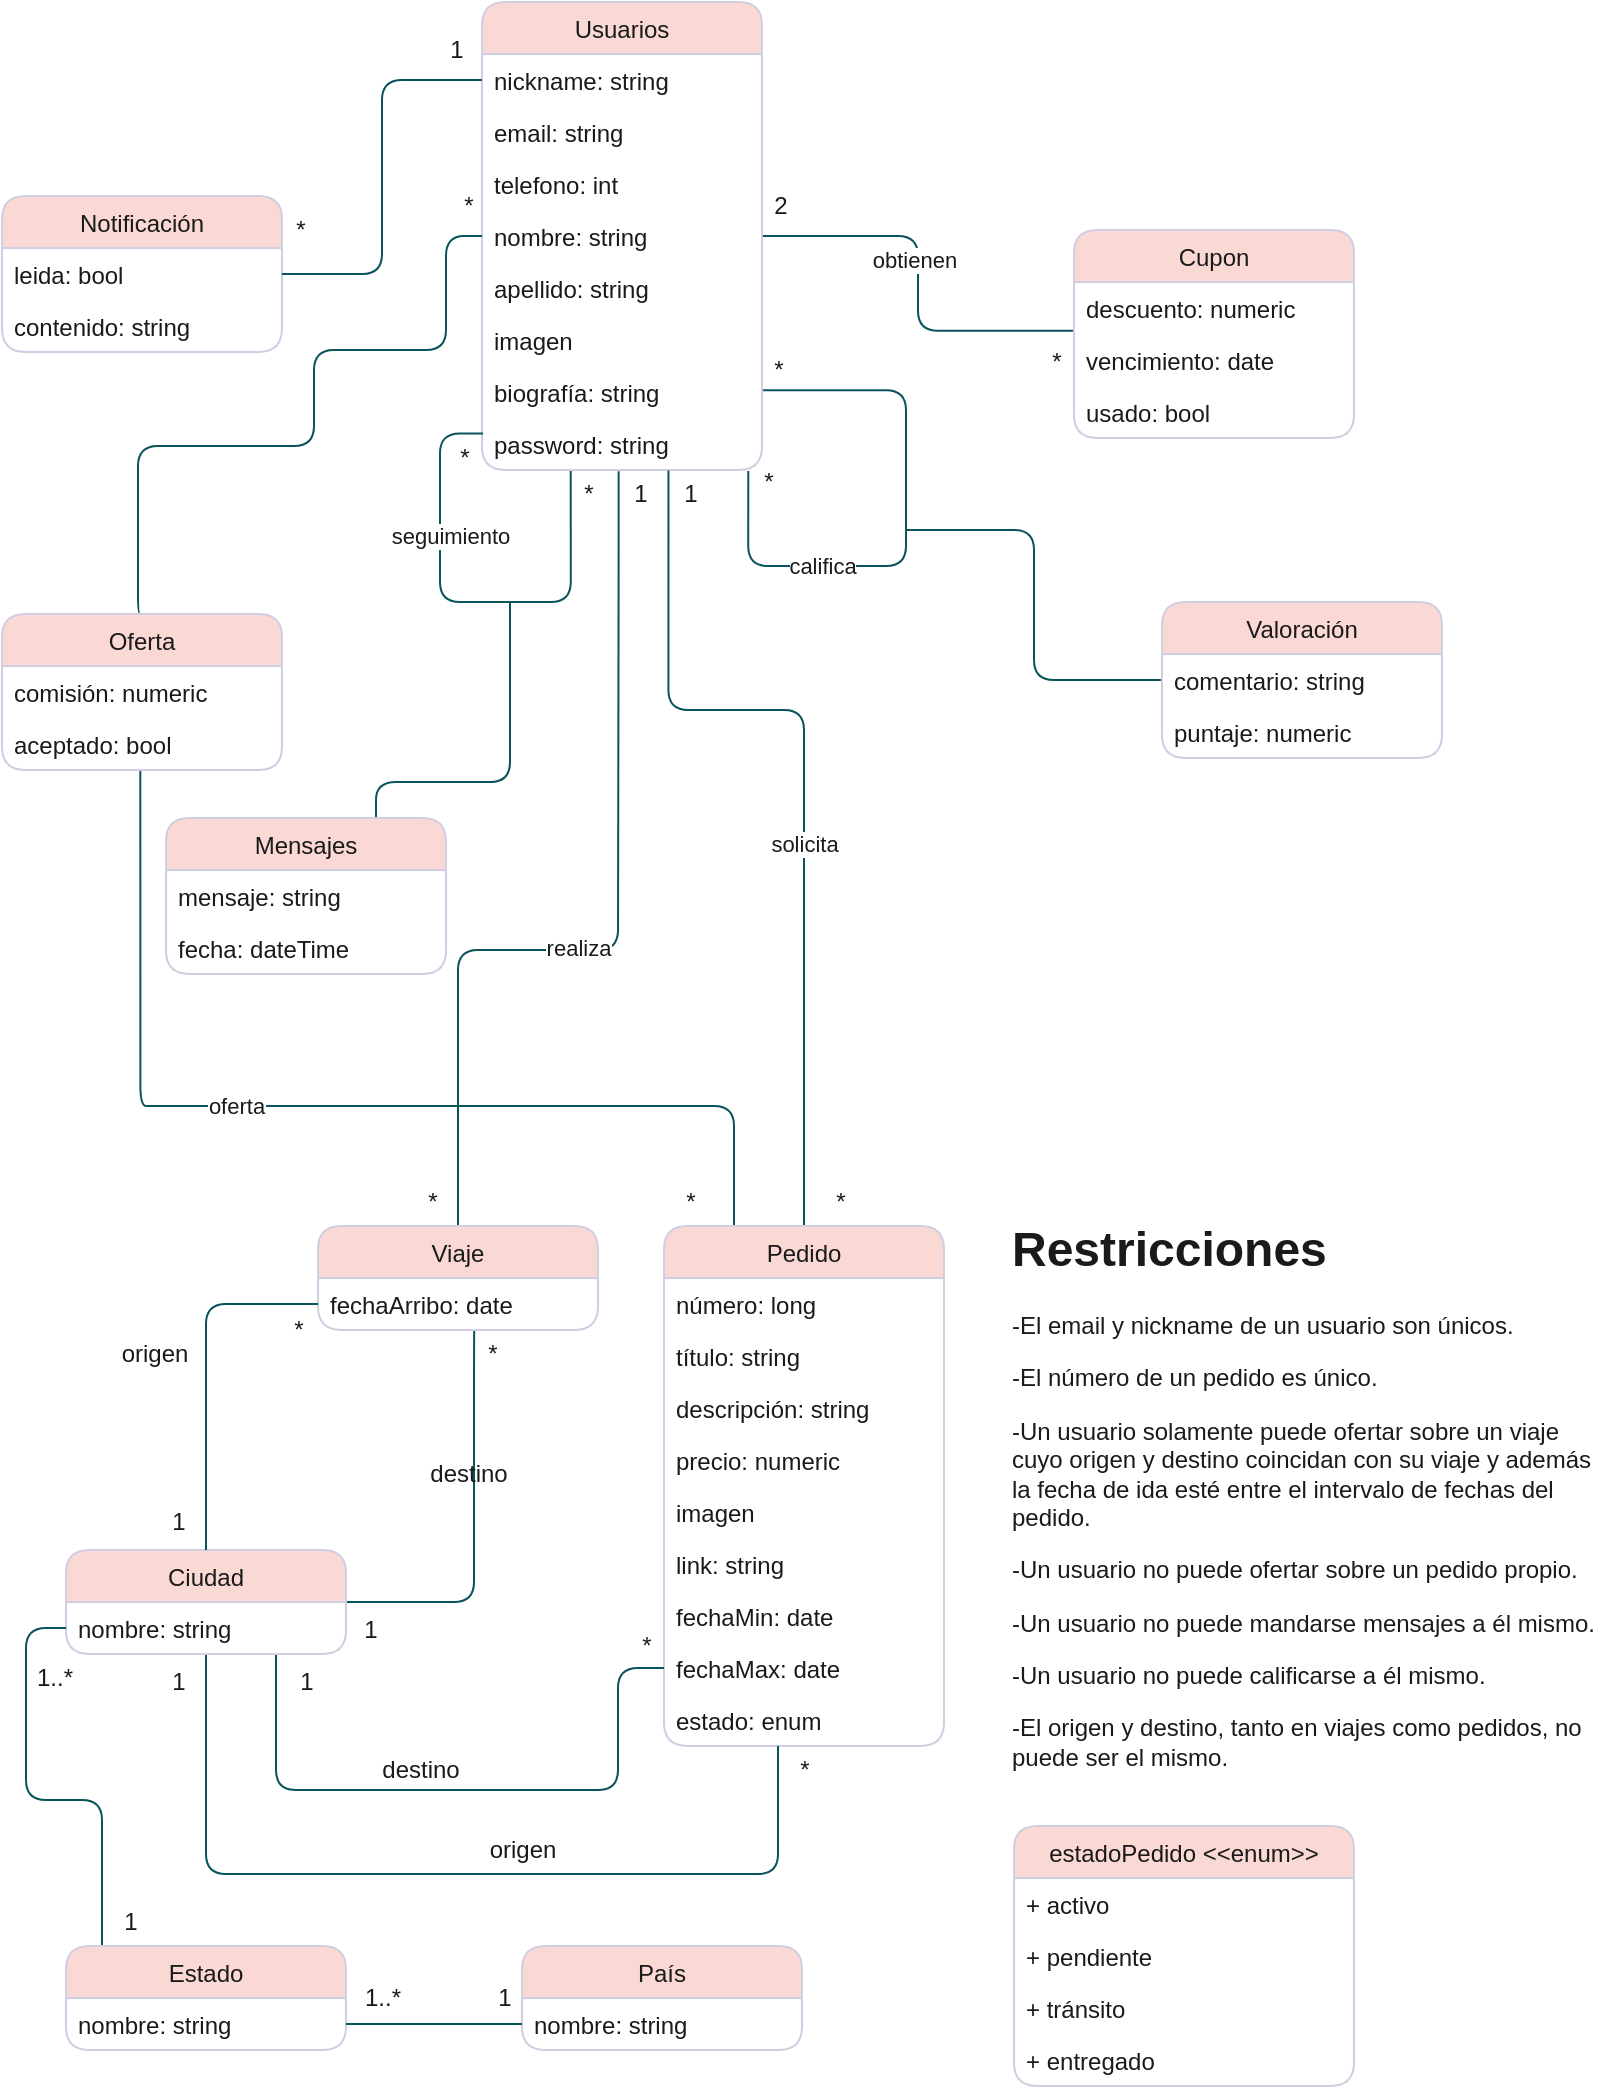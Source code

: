 <mxfile version="14.6.13" type="device"><diagram id="40CJmUTlfIHBzZYYU6fs" name="Página-1"><mxGraphModel dx="1205" dy="687" grid="1" gridSize="6" guides="1" tooltips="1" connect="1" arrows="1" fold="1" page="1" pageScale="1" pageWidth="827" pageHeight="1169" math="0" shadow="0"><root><mxCell id="0"/><mxCell id="1" parent="0"/><mxCell id="2UCOh7d8OM3ZatTD-2Bz-52" style="edgeStyle=orthogonalEdgeStyle;sketch=0;orthogonalLoop=1;jettySize=auto;html=1;exitX=1;exitY=0.5;exitDx=0;exitDy=0;entryX=0;entryY=0.938;entryDx=0;entryDy=0;fontColor=#1A1A1A;strokeColor=#09555B;entryPerimeter=0;endArrow=none;endFill=0;" parent="1" source="2UCOh7d8OM3ZatTD-2Bz-18" target="2UCOh7d8OM3ZatTD-2Bz-57" edge="1"><mxGeometry relative="1" as="geometry"><mxPoint x="491" y="385" as="targetPoint"/></mxGeometry></mxCell><mxCell id="2UCOh7d8OM3ZatTD-2Bz-53" value="obtienen" style="edgeLabel;html=1;align=center;verticalAlign=middle;resizable=0;points=[];fontColor=#1A1A1A;rounded=1;" parent="2UCOh7d8OM3ZatTD-2Bz-52" vertex="1" connectable="0"><mxGeometry x="-0.232" relative="1" as="geometry"><mxPoint x="-2" y="12" as="offset"/></mxGeometry></mxCell><mxCell id="AmXSHyZXed4aSuYm27kE-11" style="edgeStyle=orthogonalEdgeStyle;curved=0;sketch=0;orthogonalLoop=1;jettySize=auto;html=1;exitX=0.75;exitY=0;exitDx=0;exitDy=0;fontColor=#1A1A1A;strokeColor=#09555B;endArrow=none;endFill=0;" parent="1" source="AmXSHyZXed4aSuYm27kE-7" edge="1"><mxGeometry relative="1" as="geometry"><mxPoint x="266" y="390" as="targetPoint"/><Array as="points"><mxPoint x="199" y="480"/><mxPoint x="266" y="480"/></Array></mxGeometry></mxCell><mxCell id="2UCOh7d8OM3ZatTD-2Bz-2" value="Usuarios" style="swimlane;fontStyle=0;childLayout=stackLayout;horizontal=1;startSize=26;horizontalStack=0;resizeParent=1;resizeParentMax=0;resizeLast=0;collapsible=1;marginBottom=0;fillColor=#FAD9D5;fontColor=#1A1A1A;strokeColor=#D0CEE2;rounded=1;" parent="1" vertex="1"><mxGeometry x="252" y="90" width="140" height="234" as="geometry"/></mxCell><mxCell id="2UCOh7d8OM3ZatTD-2Bz-3" value="nickname: string" style="text;strokeColor=none;fillColor=none;align=left;verticalAlign=top;spacingLeft=4;spacingRight=4;overflow=hidden;rotatable=0;points=[[0,0.5],[1,0.5]];portConstraint=eastwest;fontColor=#1A1A1A;rounded=1;" parent="2UCOh7d8OM3ZatTD-2Bz-2" vertex="1"><mxGeometry y="26" width="140" height="26" as="geometry"/></mxCell><mxCell id="2UCOh7d8OM3ZatTD-2Bz-4" value="email: string" style="text;strokeColor=none;fillColor=none;align=left;verticalAlign=top;spacingLeft=4;spacingRight=4;overflow=hidden;rotatable=0;points=[[0,0.5],[1,0.5]];portConstraint=eastwest;fontColor=#1A1A1A;rounded=1;" parent="2UCOh7d8OM3ZatTD-2Bz-2" vertex="1"><mxGeometry y="52" width="140" height="26" as="geometry"/></mxCell><mxCell id="2UCOh7d8OM3ZatTD-2Bz-5" value="telefono: int" style="text;strokeColor=none;fillColor=none;align=left;verticalAlign=top;spacingLeft=4;spacingRight=4;overflow=hidden;rotatable=0;points=[[0,0.5],[1,0.5]];portConstraint=eastwest;fontColor=#1A1A1A;rounded=1;" parent="2UCOh7d8OM3ZatTD-2Bz-2" vertex="1"><mxGeometry y="78" width="140" height="26" as="geometry"/></mxCell><mxCell id="2UCOh7d8OM3ZatTD-2Bz-18" value="nombre: string" style="text;strokeColor=none;fillColor=none;align=left;verticalAlign=top;spacingLeft=4;spacingRight=4;overflow=hidden;rotatable=0;points=[[0,0.5],[1,0.5]];portConstraint=eastwest;fontColor=#1A1A1A;rounded=1;" parent="2UCOh7d8OM3ZatTD-2Bz-2" vertex="1"><mxGeometry y="104" width="140" height="26" as="geometry"/></mxCell><mxCell id="3aYYdjs21xKLbun7rw2k-13" value="apellido: string" style="text;strokeColor=none;fillColor=none;align=left;verticalAlign=top;spacingLeft=4;spacingRight=4;overflow=hidden;rotatable=0;points=[[0,0.5],[1,0.5]];portConstraint=eastwest;fontColor=#1A1A1A;rounded=1;" vertex="1" parent="2UCOh7d8OM3ZatTD-2Bz-2"><mxGeometry y="130" width="140" height="26" as="geometry"/></mxCell><mxCell id="2UCOh7d8OM3ZatTD-2Bz-19" value="imagen" style="text;strokeColor=none;fillColor=none;align=left;verticalAlign=top;spacingLeft=4;spacingRight=4;overflow=hidden;rotatable=0;points=[[0,0.5],[1,0.5]];portConstraint=eastwest;fontColor=#1A1A1A;rounded=1;" parent="2UCOh7d8OM3ZatTD-2Bz-2" vertex="1"><mxGeometry y="156" width="140" height="26" as="geometry"/></mxCell><mxCell id="AmXSHyZXed4aSuYm27kE-13" value="biografía: string" style="text;strokeColor=none;fillColor=none;align=left;verticalAlign=top;spacingLeft=4;spacingRight=4;overflow=hidden;rotatable=0;points=[[0,0.5],[1,0.5]];portConstraint=eastwest;fontColor=#1A1A1A;rounded=1;" parent="2UCOh7d8OM3ZatTD-2Bz-2" vertex="1"><mxGeometry y="182" width="140" height="26" as="geometry"/></mxCell><mxCell id="2UCOh7d8OM3ZatTD-2Bz-20" value="password: string" style="text;strokeColor=none;fillColor=none;align=left;verticalAlign=top;spacingLeft=4;spacingRight=4;overflow=hidden;rotatable=0;points=[[0,0.5],[1,0.5]];portConstraint=eastwest;fontColor=#1A1A1A;rounded=1;" parent="2UCOh7d8OM3ZatTD-2Bz-2" vertex="1"><mxGeometry y="208" width="140" height="26" as="geometry"/></mxCell><mxCell id="2UCOh7d8OM3ZatTD-2Bz-38" style="edgeStyle=orthogonalEdgeStyle;sketch=0;orthogonalLoop=1;jettySize=auto;html=1;exitX=1.004;exitY=0.465;exitDx=0;exitDy=0;fontColor=#1A1A1A;startArrow=none;startFill=0;strokeColor=#09555B;endArrow=none;endFill=0;entryX=0.951;entryY=1.021;entryDx=0;entryDy=0;exitPerimeter=0;entryPerimeter=0;" parent="2UCOh7d8OM3ZatTD-2Bz-2" source="AmXSHyZXed4aSuYm27kE-13" target="2UCOh7d8OM3ZatTD-2Bz-20" edge="1"><mxGeometry relative="1" as="geometry"><mxPoint x="38" y="306" as="targetPoint"/><Array as="points"><mxPoint x="212" y="194"/><mxPoint x="212" y="282"/><mxPoint x="133" y="282"/></Array><mxPoint x="220" y="422" as="sourcePoint"/></mxGeometry></mxCell><mxCell id="2UCOh7d8OM3ZatTD-2Bz-39" value="califica" style="edgeLabel;html=1;align=center;verticalAlign=middle;resizable=0;points=[];fontColor=#1A1A1A;rounded=1;" parent="2UCOh7d8OM3ZatTD-2Bz-38" vertex="1" connectable="0"><mxGeometry x="0.389" y="1" relative="1" as="geometry"><mxPoint x="-3" y="-1" as="offset"/></mxGeometry></mxCell><mxCell id="2UCOh7d8OM3ZatTD-2Bz-43" style="edgeStyle=orthogonalEdgeStyle;sketch=0;orthogonalLoop=1;jettySize=auto;html=1;entryX=0.25;entryY=0;entryDx=0;entryDy=0;fontColor=#1A1A1A;exitX=0.494;exitY=0.992;exitDx=0;exitDy=0;strokeColor=#09555B;endArrow=none;endFill=0;exitPerimeter=0;" parent="1" source="7H1uGbQ4bMpSaB6HXYsE-12" target="2UCOh7d8OM3ZatTD-2Bz-21" edge="1"><mxGeometry relative="1" as="geometry"><Array as="points"><mxPoint x="87" y="642"/><mxPoint x="367" y="642"/></Array></mxGeometry></mxCell><mxCell id="2UCOh7d8OM3ZatTD-2Bz-44" value="oferta" style="edgeLabel;html=1;align=center;verticalAlign=middle;resizable=0;points=[];fontColor=#1A1A1A;rounded=1;" parent="2UCOh7d8OM3ZatTD-2Bz-43" vertex="1" connectable="0"><mxGeometry x="0.029" y="1" relative="1" as="geometry"><mxPoint x="-54" y="1" as="offset"/></mxGeometry></mxCell><mxCell id="2UCOh7d8OM3ZatTD-2Bz-45" style="edgeStyle=orthogonalEdgeStyle;sketch=0;orthogonalLoop=1;jettySize=auto;html=1;entryX=0.5;entryY=0;entryDx=0;entryDy=0;fontColor=#1A1A1A;strokeColor=#09555B;endArrow=none;endFill=0;exitX=0.488;exitY=1.022;exitDx=0;exitDy=0;exitPerimeter=0;" parent="1" target="2UCOh7d8OM3ZatTD-2Bz-33" edge="1" source="2UCOh7d8OM3ZatTD-2Bz-20"><mxGeometry relative="1" as="geometry"><mxPoint x="320" y="382" as="sourcePoint"/><Array as="points"><mxPoint x="320" y="382"/><mxPoint x="320" y="382"/><mxPoint x="320" y="564"/><mxPoint x="240" y="564"/></Array></mxGeometry></mxCell><mxCell id="2UCOh7d8OM3ZatTD-2Bz-46" value="realiza" style="edgeLabel;html=1;align=center;verticalAlign=middle;resizable=0;points=[];fontColor=#1A1A1A;rounded=1;" parent="2UCOh7d8OM3ZatTD-2Bz-45" vertex="1" connectable="0"><mxGeometry x="0.211" relative="1" as="geometry"><mxPoint x="17" y="-1" as="offset"/></mxGeometry></mxCell><mxCell id="2UCOh7d8OM3ZatTD-2Bz-40" style="edgeStyle=orthogonalEdgeStyle;sketch=0;orthogonalLoop=1;jettySize=auto;html=1;entryX=0.5;entryY=0;entryDx=0;entryDy=0;fontColor=#1A1A1A;strokeColor=#09555B;endArrow=none;endFill=0;exitX=0.666;exitY=1.011;exitDx=0;exitDy=0;exitPerimeter=0;" parent="1" source="2UCOh7d8OM3ZatTD-2Bz-20" target="2UCOh7d8OM3ZatTD-2Bz-21" edge="1"><mxGeometry relative="1" as="geometry"><mxPoint x="345" y="330" as="sourcePoint"/><Array as="points"><mxPoint x="345" y="444"/><mxPoint x="413" y="444"/></Array></mxGeometry></mxCell><mxCell id="2UCOh7d8OM3ZatTD-2Bz-42" value="solicita" style="edgeLabel;html=1;align=center;verticalAlign=middle;resizable=0;points=[];fontColor=#1A1A1A;rounded=1;" parent="2UCOh7d8OM3ZatTD-2Bz-40" vertex="1" connectable="0"><mxGeometry x="0.211" relative="1" as="geometry"><mxPoint y="-16" as="offset"/></mxGeometry></mxCell><mxCell id="2UCOh7d8OM3ZatTD-2Bz-21" value="Pedido" style="swimlane;fontStyle=0;childLayout=stackLayout;horizontal=1;startSize=26;horizontalStack=0;resizeParent=1;resizeParentMax=0;resizeLast=0;collapsible=1;marginBottom=0;fillColor=#FAD9D5;fontColor=#1A1A1A;strokeColor=#D0CEE2;rounded=1;" parent="1" vertex="1"><mxGeometry x="343" y="702" width="140" height="260" as="geometry"/></mxCell><mxCell id="2UCOh7d8OM3ZatTD-2Bz-22" value="número: long" style="text;strokeColor=none;fillColor=none;align=left;verticalAlign=top;spacingLeft=4;spacingRight=4;overflow=hidden;rotatable=0;points=[[0,0.5],[1,0.5]];portConstraint=eastwest;fontColor=#1A1A1A;rounded=1;" parent="2UCOh7d8OM3ZatTD-2Bz-21" vertex="1"><mxGeometry y="26" width="140" height="26" as="geometry"/></mxCell><mxCell id="2UCOh7d8OM3ZatTD-2Bz-23" value="título: string" style="text;strokeColor=none;fillColor=none;align=left;verticalAlign=top;spacingLeft=4;spacingRight=4;overflow=hidden;rotatable=0;points=[[0,0.5],[1,0.5]];portConstraint=eastwest;fontColor=#1A1A1A;rounded=1;" parent="2UCOh7d8OM3ZatTD-2Bz-21" vertex="1"><mxGeometry y="52" width="140" height="26" as="geometry"/></mxCell><mxCell id="2UCOh7d8OM3ZatTD-2Bz-24" value="descripción: string" style="text;strokeColor=none;fillColor=none;align=left;verticalAlign=top;spacingLeft=4;spacingRight=4;overflow=hidden;rotatable=0;points=[[0,0.5],[1,0.5]];portConstraint=eastwest;fontColor=#1A1A1A;rounded=1;" parent="2UCOh7d8OM3ZatTD-2Bz-21" vertex="1"><mxGeometry y="78" width="140" height="26" as="geometry"/></mxCell><mxCell id="2UCOh7d8OM3ZatTD-2Bz-25" value="precio: numeric" style="text;strokeColor=none;fillColor=none;align=left;verticalAlign=top;spacingLeft=4;spacingRight=4;overflow=hidden;rotatable=0;points=[[0,0.5],[1,0.5]];portConstraint=eastwest;fontColor=#1A1A1A;rounded=1;" parent="2UCOh7d8OM3ZatTD-2Bz-21" vertex="1"><mxGeometry y="104" width="140" height="26" as="geometry"/></mxCell><mxCell id="2UCOh7d8OM3ZatTD-2Bz-26" value="imagen" style="text;strokeColor=none;fillColor=none;align=left;verticalAlign=top;spacingLeft=4;spacingRight=4;overflow=hidden;rotatable=0;points=[[0,0.5],[1,0.5]];portConstraint=eastwest;fontColor=#1A1A1A;rounded=1;" parent="2UCOh7d8OM3ZatTD-2Bz-21" vertex="1"><mxGeometry y="130" width="140" height="26" as="geometry"/></mxCell><mxCell id="2UCOh7d8OM3ZatTD-2Bz-27" value="link: string" style="text;strokeColor=none;fillColor=none;align=left;verticalAlign=top;spacingLeft=4;spacingRight=4;overflow=hidden;rotatable=0;points=[[0,0.5],[1,0.5]];portConstraint=eastwest;fontColor=#1A1A1A;rounded=1;" parent="2UCOh7d8OM3ZatTD-2Bz-21" vertex="1"><mxGeometry y="156" width="140" height="26" as="geometry"/></mxCell><mxCell id="2UCOh7d8OM3ZatTD-2Bz-28" value="fechaMin: date" style="text;strokeColor=none;fillColor=none;align=left;verticalAlign=top;spacingLeft=4;spacingRight=4;overflow=hidden;rotatable=0;points=[[0,0.5],[1,0.5]];portConstraint=eastwest;fontColor=#1A1A1A;rounded=1;" parent="2UCOh7d8OM3ZatTD-2Bz-21" vertex="1"><mxGeometry y="182" width="140" height="26" as="geometry"/></mxCell><mxCell id="AmXSHyZXed4aSuYm27kE-4" value="fechaMax: date" style="text;strokeColor=none;fillColor=none;align=left;verticalAlign=top;spacingLeft=4;spacingRight=4;overflow=hidden;rotatable=0;points=[[0,0.5],[1,0.5]];portConstraint=eastwest;fontColor=#1A1A1A;rounded=1;" parent="2UCOh7d8OM3ZatTD-2Bz-21" vertex="1"><mxGeometry y="208" width="140" height="26" as="geometry"/></mxCell><mxCell id="2UCOh7d8OM3ZatTD-2Bz-37" value="estado: enum" style="text;strokeColor=none;fillColor=none;align=left;verticalAlign=top;spacingLeft=4;spacingRight=4;overflow=hidden;rotatable=0;points=[[0,0.5],[1,0.5]];portConstraint=eastwest;fontColor=#1A1A1A;rounded=1;" parent="2UCOh7d8OM3ZatTD-2Bz-21" vertex="1"><mxGeometry y="234" width="140" height="26" as="geometry"/></mxCell><mxCell id="2UCOh7d8OM3ZatTD-2Bz-33" value="Viaje" style="swimlane;fontStyle=0;childLayout=stackLayout;horizontal=1;startSize=26;horizontalStack=0;resizeParent=1;resizeParentMax=0;resizeLast=0;collapsible=1;marginBottom=0;fillColor=#FAD9D5;fontColor=#1A1A1A;strokeColor=#D0CEE2;rounded=1;" parent="1" vertex="1"><mxGeometry x="170" y="702" width="140" height="52" as="geometry"/></mxCell><mxCell id="AmXSHyZXed4aSuYm27kE-2" value="fechaArribo: date" style="text;strokeColor=none;fillColor=none;align=left;verticalAlign=top;spacingLeft=4;spacingRight=4;overflow=hidden;rotatable=0;points=[[0,0.5],[1,0.5]];portConstraint=eastwest;fontColor=#1A1A1A;rounded=1;" parent="2UCOh7d8OM3ZatTD-2Bz-33" vertex="1"><mxGeometry y="26" width="140" height="26" as="geometry"/></mxCell><mxCell id="2UCOh7d8OM3ZatTD-2Bz-56" value="Cupon" style="swimlane;fontStyle=0;childLayout=stackLayout;horizontal=1;startSize=26;horizontalStack=0;resizeParent=1;resizeParentMax=0;resizeLast=0;collapsible=1;marginBottom=0;fillColor=#FAD9D5;fontColor=#1A1A1A;strokeColor=#D0CEE2;rounded=1;" parent="1" vertex="1"><mxGeometry x="548" y="204" width="140" height="104" as="geometry"/></mxCell><mxCell id="2UCOh7d8OM3ZatTD-2Bz-57" value="descuento: numeric" style="text;strokeColor=none;fillColor=none;align=left;verticalAlign=top;spacingLeft=4;spacingRight=4;overflow=hidden;rotatable=0;points=[[0,0.5],[1,0.5]];portConstraint=eastwest;fontColor=#1A1A1A;rounded=1;" parent="2UCOh7d8OM3ZatTD-2Bz-56" vertex="1"><mxGeometry y="26" width="140" height="26" as="geometry"/></mxCell><mxCell id="2UCOh7d8OM3ZatTD-2Bz-58" value="vencimiento: date" style="text;strokeColor=none;fillColor=none;align=left;verticalAlign=top;spacingLeft=4;spacingRight=4;overflow=hidden;rotatable=0;points=[[0,0.5],[1,0.5]];portConstraint=eastwest;fontColor=#1A1A1A;rounded=1;" parent="2UCOh7d8OM3ZatTD-2Bz-56" vertex="1"><mxGeometry y="52" width="140" height="26" as="geometry"/></mxCell><mxCell id="AmXSHyZXed4aSuYm27kE-1" value="usado: bool" style="text;strokeColor=none;fillColor=none;align=left;verticalAlign=top;spacingLeft=4;spacingRight=4;overflow=hidden;rotatable=0;points=[[0,0.5],[1,0.5]];portConstraint=eastwest;fontColor=#1A1A1A;rounded=1;" parent="2UCOh7d8OM3ZatTD-2Bz-56" vertex="1"><mxGeometry y="78" width="140" height="26" as="geometry"/></mxCell><mxCell id="2UCOh7d8OM3ZatTD-2Bz-68" style="edgeStyle=orthogonalEdgeStyle;sketch=0;orthogonalLoop=1;jettySize=auto;html=1;fontColor=#1A1A1A;endArrow=none;endFill=0;exitX=0;exitY=0.5;exitDx=0;exitDy=0;strokeColor=#09555B;" parent="1" source="2UCOh7d8OM3ZatTD-2Bz-66" edge="1"><mxGeometry relative="1" as="geometry"><mxPoint x="464" y="354" as="targetPoint"/><Array as="points"><mxPoint x="528" y="429"/><mxPoint x="528" y="354"/></Array></mxGeometry></mxCell><mxCell id="2UCOh7d8OM3ZatTD-2Bz-65" value="Valoración" style="swimlane;fontStyle=0;childLayout=stackLayout;horizontal=1;startSize=26;horizontalStack=0;resizeParent=1;resizeParentMax=0;resizeLast=0;collapsible=1;marginBottom=0;fillColor=#FAD9D5;fontColor=#1A1A1A;strokeColor=#D0CEE2;rounded=1;" parent="1" vertex="1"><mxGeometry x="592" y="390" width="140" height="78" as="geometry"/></mxCell><mxCell id="2UCOh7d8OM3ZatTD-2Bz-66" value="comentario: string" style="text;strokeColor=none;fillColor=none;align=left;verticalAlign=top;spacingLeft=4;spacingRight=4;overflow=hidden;rotatable=0;points=[[0,0.5],[1,0.5]];portConstraint=eastwest;fontColor=#1A1A1A;rounded=1;" parent="2UCOh7d8OM3ZatTD-2Bz-65" vertex="1"><mxGeometry y="26" width="140" height="26" as="geometry"/></mxCell><mxCell id="7H1uGbQ4bMpSaB6HXYsE-6" value="puntaje: numeric" style="text;strokeColor=none;fillColor=none;align=left;verticalAlign=top;spacingLeft=4;spacingRight=4;overflow=hidden;rotatable=0;points=[[0,0.5],[1,0.5]];portConstraint=eastwest;fontColor=#1A1A1A;rounded=1;" parent="2UCOh7d8OM3ZatTD-2Bz-65" vertex="1"><mxGeometry y="52" width="140" height="26" as="geometry"/></mxCell><mxCell id="7H1uGbQ4bMpSaB6HXYsE-14" style="edgeStyle=orthogonalEdgeStyle;curved=0;sketch=0;orthogonalLoop=1;jettySize=auto;html=1;exitX=0.5;exitY=0;exitDx=0;exitDy=0;fontColor=#1A1A1A;startArrow=none;startFill=0;endArrow=none;endFill=0;strokeColor=#09555B;entryX=0;entryY=0.5;entryDx=0;entryDy=0;" parent="1" source="7H1uGbQ4bMpSaB6HXYsE-11" target="2UCOh7d8OM3ZatTD-2Bz-18" edge="1"><mxGeometry relative="1" as="geometry"><mxPoint x="228" y="222" as="targetPoint"/><Array as="points"><mxPoint x="80" y="396"/><mxPoint x="80" y="312"/><mxPoint x="168" y="312"/><mxPoint x="168" y="264"/><mxPoint x="234" y="264"/><mxPoint x="234" y="207"/></Array></mxGeometry></mxCell><mxCell id="7H1uGbQ4bMpSaB6HXYsE-11" value="Oferta" style="swimlane;fontStyle=0;childLayout=stackLayout;horizontal=1;startSize=26;horizontalStack=0;resizeParent=1;resizeParentMax=0;resizeLast=0;collapsible=1;marginBottom=0;fillColor=#FAD9D5;fontColor=#1A1A1A;strokeColor=#D0CEE2;rounded=1;" parent="1" vertex="1"><mxGeometry x="12" y="396" width="140" height="78" as="geometry"/></mxCell><mxCell id="VWdbyIFsLZ7qLrex5cO_-1" value="comisión: numeric" style="text;strokeColor=none;fillColor=none;align=left;verticalAlign=top;spacingLeft=4;spacingRight=4;overflow=hidden;rotatable=0;points=[[0,0.5],[1,0.5]];portConstraint=eastwest;fontColor=#1A1A1A;rounded=1;" parent="7H1uGbQ4bMpSaB6HXYsE-11" vertex="1"><mxGeometry y="26" width="140" height="26" as="geometry"/></mxCell><mxCell id="7H1uGbQ4bMpSaB6HXYsE-12" value="aceptado: bool" style="text;strokeColor=none;fillColor=none;align=left;verticalAlign=top;spacingLeft=4;spacingRight=4;overflow=hidden;rotatable=0;points=[[0,0.5],[1,0.5]];portConstraint=eastwest;fontColor=#1A1A1A;rounded=1;" parent="7H1uGbQ4bMpSaB6HXYsE-11" vertex="1"><mxGeometry y="52" width="140" height="26" as="geometry"/></mxCell><mxCell id="AmXSHyZXed4aSuYm27kE-7" value="Mensajes" style="swimlane;fontStyle=0;childLayout=stackLayout;horizontal=1;startSize=26;horizontalStack=0;resizeParent=1;resizeParentMax=0;resizeLast=0;collapsible=1;marginBottom=0;fillColor=#FAD9D5;fontColor=#1A1A1A;strokeColor=#D0CEE2;rounded=1;" parent="1" vertex="1"><mxGeometry x="94" y="498" width="140" height="78" as="geometry"/></mxCell><mxCell id="AmXSHyZXed4aSuYm27kE-8" value="mensaje: string" style="text;strokeColor=none;fillColor=none;align=left;verticalAlign=top;spacingLeft=4;spacingRight=4;overflow=hidden;rotatable=0;points=[[0,0.5],[1,0.5]];portConstraint=eastwest;fontColor=#1A1A1A;rounded=1;" parent="AmXSHyZXed4aSuYm27kE-7" vertex="1"><mxGeometry y="26" width="140" height="26" as="geometry"/></mxCell><mxCell id="AmXSHyZXed4aSuYm27kE-14" value="fecha: dateTime" style="text;strokeColor=none;fillColor=none;align=left;verticalAlign=top;spacingLeft=4;spacingRight=4;overflow=hidden;rotatable=0;points=[[0,0.5],[1,0.5]];portConstraint=eastwest;fontColor=#1A1A1A;rounded=1;" parent="AmXSHyZXed4aSuYm27kE-7" vertex="1"><mxGeometry y="52" width="140" height="26" as="geometry"/></mxCell><mxCell id="VWdbyIFsLZ7qLrex5cO_-2" value="Notificación" style="swimlane;fontStyle=0;childLayout=stackLayout;horizontal=1;startSize=26;horizontalStack=0;resizeParent=1;resizeParentMax=0;resizeLast=0;collapsible=1;marginBottom=0;fillColor=#FAD9D5;fontColor=#1A1A1A;strokeColor=#D0CEE2;rounded=1;" parent="1" vertex="1"><mxGeometry x="12" y="187" width="140" height="78" as="geometry"/></mxCell><mxCell id="pShJqs1nBhW1gtVS9cll-4" value="leida: bool" style="text;strokeColor=none;fillColor=none;align=left;verticalAlign=top;spacingLeft=4;spacingRight=4;overflow=hidden;rotatable=0;points=[[0,0.5],[1,0.5]];portConstraint=eastwest;fontColor=#1A1A1A;rounded=1;" parent="VWdbyIFsLZ7qLrex5cO_-2" vertex="1"><mxGeometry y="26" width="140" height="26" as="geometry"/></mxCell><mxCell id="VWdbyIFsLZ7qLrex5cO_-4" value="contenido: string" style="text;strokeColor=none;fillColor=none;align=left;verticalAlign=top;spacingLeft=4;spacingRight=4;overflow=hidden;rotatable=0;points=[[0,0.5],[1,0.5]];portConstraint=eastwest;fontColor=#1A1A1A;rounded=1;" parent="VWdbyIFsLZ7qLrex5cO_-2" vertex="1"><mxGeometry y="52" width="140" height="26" as="geometry"/></mxCell><mxCell id="VWdbyIFsLZ7qLrex5cO_-6" value="2" style="text;html=1;align=center;verticalAlign=middle;resizable=0;points=[];autosize=1;strokeColor=none;fontColor=#1A1A1A;rounded=1;" parent="1" vertex="1"><mxGeometry x="389" y="180" width="24" height="24" as="geometry"/></mxCell><mxCell id="VWdbyIFsLZ7qLrex5cO_-7" value="*" style="text;html=1;align=center;verticalAlign=middle;resizable=0;points=[];autosize=1;strokeColor=none;fontColor=#1A1A1A;rounded=1;" parent="1" vertex="1"><mxGeometry x="530" y="258" width="18" height="24" as="geometry"/></mxCell><mxCell id="vIwjSdRiPAm2s8J6W3xn-2" style="edgeStyle=orthogonalEdgeStyle;sketch=0;orthogonalLoop=1;jettySize=auto;html=1;exitX=0.75;exitY=1;exitDx=0;exitDy=0;entryX=0;entryY=0.5;entryDx=0;entryDy=0;fontColor=#1A1A1A;startArrow=none;startFill=0;endArrow=none;endFill=0;strokeColor=#09555B;" parent="1" source="VWdbyIFsLZ7qLrex5cO_-8" target="AmXSHyZXed4aSuYm27kE-4" edge="1"><mxGeometry relative="1" as="geometry"><Array as="points"><mxPoint x="149" y="984"/><mxPoint x="320" y="984"/><mxPoint x="320" y="923"/></Array></mxGeometry></mxCell><mxCell id="vIwjSdRiPAm2s8J6W3xn-3" style="edgeStyle=orthogonalEdgeStyle;sketch=0;orthogonalLoop=1;jettySize=auto;html=1;exitX=0.5;exitY=1;exitDx=0;exitDy=0;fontColor=#1A1A1A;startArrow=none;startFill=0;endArrow=none;endFill=0;strokeColor=#09555B;" parent="1" source="VWdbyIFsLZ7qLrex5cO_-8" target="2UCOh7d8OM3ZatTD-2Bz-37" edge="1"><mxGeometry relative="1" as="geometry"><Array as="points"><mxPoint x="114" y="1026"/><mxPoint x="400" y="1026"/></Array></mxGeometry></mxCell><mxCell id="vIwjSdRiPAm2s8J6W3xn-4" style="edgeStyle=orthogonalEdgeStyle;sketch=0;orthogonalLoop=1;jettySize=auto;html=1;exitX=1;exitY=0.5;exitDx=0;exitDy=0;fontColor=#1A1A1A;startArrow=none;startFill=0;endArrow=none;endFill=0;strokeColor=#09555B;entryX=0.005;entryY=0.023;entryDx=0;entryDy=0;entryPerimeter=0;" parent="1" source="VWdbyIFsLZ7qLrex5cO_-8" target="VWdbyIFsLZ7qLrex5cO_-17" edge="1"><mxGeometry relative="1" as="geometry"><mxPoint x="242" y="768" as="targetPoint"/><Array as="points"><mxPoint x="248" y="890"/><mxPoint x="248" y="768"/></Array></mxGeometry></mxCell><mxCell id="VWdbyIFsLZ7qLrex5cO_-8" value="Ciudad" style="swimlane;fontStyle=0;childLayout=stackLayout;horizontal=1;startSize=26;horizontalStack=0;resizeParent=1;resizeParentMax=0;resizeLast=0;collapsible=1;marginBottom=0;fillColor=#FAD9D5;fontColor=#1A1A1A;strokeColor=#D0CEE2;rounded=1;" parent="1" vertex="1"><mxGeometry x="44" y="864" width="140" height="52" as="geometry"/></mxCell><mxCell id="vIwjSdRiPAm2s8J6W3xn-6" value="nombre: string" style="text;strokeColor=none;fillColor=none;align=left;verticalAlign=top;spacingLeft=4;spacingRight=4;overflow=hidden;rotatable=0;points=[[0,0.5],[1,0.5]];portConstraint=eastwest;fontColor=#1A1A1A;rounded=1;" parent="VWdbyIFsLZ7qLrex5cO_-8" vertex="1"><mxGeometry y="26" width="140" height="26" as="geometry"/></mxCell><mxCell id="VWdbyIFsLZ7qLrex5cO_-12" value="origen" style="text;html=1;align=center;verticalAlign=middle;resizable=0;points=[];autosize=1;strokeColor=none;fontColor=#1A1A1A;rounded=1;" parent="1" vertex="1"><mxGeometry x="64" y="754" width="48" height="24" as="geometry"/></mxCell><mxCell id="VWdbyIFsLZ7qLrex5cO_-13" value="destino" style="text;html=1;align=center;verticalAlign=middle;resizable=0;points=[];autosize=1;strokeColor=none;fontColor=#1A1A1A;rounded=1;" parent="1" vertex="1"><mxGeometry x="218" y="814" width="54" height="24" as="geometry"/></mxCell><mxCell id="VWdbyIFsLZ7qLrex5cO_-14" value="1" style="text;html=1;align=center;verticalAlign=middle;resizable=0;points=[];autosize=1;strokeColor=none;fontColor=#1A1A1A;rounded=1;" parent="1" vertex="1"><mxGeometry x="88" y="838" width="24" height="24" as="geometry"/></mxCell><mxCell id="VWdbyIFsLZ7qLrex5cO_-15" value="1" style="text;html=1;align=center;verticalAlign=middle;resizable=0;points=[];autosize=1;strokeColor=none;fontColor=#1A1A1A;rounded=1;" parent="1" vertex="1"><mxGeometry x="184" y="892" width="24" height="24" as="geometry"/></mxCell><mxCell id="VWdbyIFsLZ7qLrex5cO_-16" value="*" style="text;html=1;align=center;verticalAlign=middle;resizable=0;points=[];autosize=1;strokeColor=none;fontColor=#1A1A1A;rounded=1;" parent="1" vertex="1"><mxGeometry x="151" y="742" width="18" height="24" as="geometry"/></mxCell><mxCell id="VWdbyIFsLZ7qLrex5cO_-17" value="*" style="text;html=1;align=center;verticalAlign=middle;resizable=0;points=[];autosize=1;strokeColor=none;fontColor=#1A1A1A;rounded=1;" parent="1" vertex="1"><mxGeometry x="248" y="754" width="18" height="24" as="geometry"/></mxCell><mxCell id="vIwjSdRiPAm2s8J6W3xn-5" style="edgeStyle=orthogonalEdgeStyle;sketch=0;orthogonalLoop=1;jettySize=auto;html=1;exitX=0;exitY=0.5;exitDx=0;exitDy=0;entryX=0.5;entryY=0;entryDx=0;entryDy=0;fontColor=#1A1A1A;startArrow=none;startFill=0;endArrow=none;endFill=0;strokeColor=#09555B;" parent="1" source="AmXSHyZXed4aSuYm27kE-2" target="VWdbyIFsLZ7qLrex5cO_-8" edge="1"><mxGeometry relative="1" as="geometry"/></mxCell><mxCell id="vIwjSdRiPAm2s8J6W3xn-7" value="1" style="text;html=1;align=center;verticalAlign=middle;resizable=0;points=[];autosize=1;strokeColor=none;fontColor=#1A1A1A;rounded=1;" parent="1" vertex="1"><mxGeometry x="152" y="918" width="24" height="24" as="geometry"/></mxCell><mxCell id="vIwjSdRiPAm2s8J6W3xn-8" value="1" style="text;html=1;align=center;verticalAlign=middle;resizable=0;points=[];autosize=1;strokeColor=none;fontColor=#1A1A1A;rounded=1;" parent="1" vertex="1"><mxGeometry x="88" y="918" width="24" height="24" as="geometry"/></mxCell><mxCell id="vIwjSdRiPAm2s8J6W3xn-9" value="*" style="text;html=1;align=center;verticalAlign=middle;resizable=0;points=[];autosize=1;strokeColor=none;fontColor=#1A1A1A;rounded=1;" parent="1" vertex="1"><mxGeometry x="325" y="900" width="18" height="24" as="geometry"/></mxCell><mxCell id="vIwjSdRiPAm2s8J6W3xn-10" value="*" style="text;html=1;align=center;verticalAlign=middle;resizable=0;points=[];autosize=1;strokeColor=none;fontColor=#1A1A1A;rounded=1;" parent="1" vertex="1"><mxGeometry x="404" y="962" width="18" height="24" as="geometry"/></mxCell><mxCell id="vIwjSdRiPAm2s8J6W3xn-11" value="1" style="text;html=1;align=center;verticalAlign=middle;resizable=0;points=[];autosize=1;strokeColor=none;fontColor=#1A1A1A;rounded=1;" parent="1" vertex="1"><mxGeometry x="319" y="324" width="24" height="24" as="geometry"/></mxCell><mxCell id="vIwjSdRiPAm2s8J6W3xn-12" value="*" style="text;html=1;align=center;verticalAlign=middle;resizable=0;points=[];autosize=1;strokeColor=none;fontColor=#1A1A1A;rounded=1;" parent="1" vertex="1"><mxGeometry x="218" y="678" width="18" height="24" as="geometry"/></mxCell><mxCell id="vIwjSdRiPAm2s8J6W3xn-13" value="1" style="text;html=1;align=center;verticalAlign=middle;resizable=0;points=[];autosize=1;strokeColor=none;fontColor=#1A1A1A;rounded=1;" parent="1" vertex="1"><mxGeometry x="344" y="324" width="24" height="24" as="geometry"/></mxCell><mxCell id="vIwjSdRiPAm2s8J6W3xn-14" value="*" style="text;html=1;align=center;verticalAlign=middle;resizable=0;points=[];autosize=1;strokeColor=none;fontColor=#1A1A1A;rounded=1;" parent="1" vertex="1"><mxGeometry x="422" y="678" width="18" height="24" as="geometry"/></mxCell><mxCell id="vIwjSdRiPAm2s8J6W3xn-15" value="*" style="text;html=1;align=center;verticalAlign=middle;resizable=0;points=[];autosize=1;strokeColor=none;fontColor=#1A1A1A;rounded=1;" parent="1" vertex="1"><mxGeometry x="347" y="678" width="18" height="24" as="geometry"/></mxCell><mxCell id="vIwjSdRiPAm2s8J6W3xn-16" value="*" style="text;html=1;align=center;verticalAlign=middle;resizable=0;points=[];autosize=1;strokeColor=none;fontColor=#1A1A1A;rounded=1;" parent="1" vertex="1"><mxGeometry x="236" y="180" width="18" height="24" as="geometry"/></mxCell><mxCell id="vIwjSdRiPAm2s8J6W3xn-17" value="1" style="text;html=1;align=center;verticalAlign=middle;resizable=0;points=[];autosize=1;strokeColor=none;fontColor=#1A1A1A;rounded=1;" parent="1" vertex="1"><mxGeometry x="227" y="102" width="24" height="24" as="geometry"/></mxCell><mxCell id="vIwjSdRiPAm2s8J6W3xn-18" value="*" style="text;html=1;align=center;verticalAlign=middle;resizable=0;points=[];autosize=1;strokeColor=none;fontColor=#1A1A1A;rounded=1;" parent="1" vertex="1"><mxGeometry x="152" y="192" width="18" height="24" as="geometry"/></mxCell><mxCell id="vIwjSdRiPAm2s8J6W3xn-19" value="*" style="text;html=1;align=center;verticalAlign=middle;resizable=0;points=[];autosize=1;strokeColor=none;fontColor=#1A1A1A;rounded=1;" parent="1" vertex="1"><mxGeometry x="391" y="262" width="18" height="24" as="geometry"/></mxCell><mxCell id="vIwjSdRiPAm2s8J6W3xn-20" value="*" style="text;html=1;align=center;verticalAlign=middle;resizable=0;points=[];autosize=1;strokeColor=none;fontColor=#1A1A1A;rounded=1;" parent="1" vertex="1"><mxGeometry x="386" y="318" width="18" height="24" as="geometry"/></mxCell><mxCell id="vIwjSdRiPAm2s8J6W3xn-21" value="*" style="text;html=1;align=center;verticalAlign=middle;resizable=0;points=[];autosize=1;strokeColor=none;fontColor=#1A1A1A;rounded=1;" parent="1" vertex="1"><mxGeometry x="234" y="306" width="18" height="24" as="geometry"/></mxCell><mxCell id="vIwjSdRiPAm2s8J6W3xn-22" value="*" style="text;html=1;align=center;verticalAlign=middle;resizable=0;points=[];autosize=1;strokeColor=none;fontColor=#1A1A1A;rounded=1;" parent="1" vertex="1"><mxGeometry x="296" y="324" width="18" height="24" as="geometry"/></mxCell><mxCell id="vIwjSdRiPAm2s8J6W3xn-23" value="destino" style="text;html=1;align=center;verticalAlign=middle;resizable=0;points=[];autosize=1;strokeColor=none;fontColor=#1A1A1A;rounded=1;" parent="1" vertex="1"><mxGeometry x="194" y="962" width="54" height="24" as="geometry"/></mxCell><mxCell id="vIwjSdRiPAm2s8J6W3xn-24" value="origen" style="text;html=1;align=center;verticalAlign=middle;resizable=0;points=[];autosize=1;strokeColor=none;fontColor=#1A1A1A;rounded=1;" parent="1" vertex="1"><mxGeometry x="248" y="1002" width="48" height="24" as="geometry"/></mxCell><mxCell id="vIwjSdRiPAm2s8J6W3xn-35" value="estadoPedido &lt;&lt;enum&gt;&gt;" style="swimlane;fontStyle=0;childLayout=stackLayout;horizontal=1;startSize=26;horizontalStack=0;resizeParent=1;resizeParentMax=0;resizeLast=0;collapsible=1;marginBottom=0;fillColor=#FAD9D5;fontColor=#1A1A1A;strokeColor=#D0CEE2;rounded=1;" parent="1" vertex="1"><mxGeometry x="518" y="1002" width="170" height="130" as="geometry"/></mxCell><mxCell id="vIwjSdRiPAm2s8J6W3xn-36" value="+ activo" style="text;strokeColor=none;fillColor=none;align=left;verticalAlign=top;spacingLeft=4;spacingRight=4;overflow=hidden;rotatable=0;points=[[0,0.5],[1,0.5]];portConstraint=eastwest;fontColor=#1A1A1A;rounded=1;" parent="vIwjSdRiPAm2s8J6W3xn-35" vertex="1"><mxGeometry y="26" width="170" height="26" as="geometry"/></mxCell><mxCell id="vIwjSdRiPAm2s8J6W3xn-38" value="+ pendiente" style="text;strokeColor=none;fillColor=none;align=left;verticalAlign=top;spacingLeft=4;spacingRight=4;overflow=hidden;rotatable=0;points=[[0,0.5],[1,0.5]];portConstraint=eastwest;fontColor=#1A1A1A;rounded=1;" parent="vIwjSdRiPAm2s8J6W3xn-35" vertex="1"><mxGeometry y="52" width="170" height="26" as="geometry"/></mxCell><mxCell id="vIwjSdRiPAm2s8J6W3xn-39" value="+ tránsito" style="text;strokeColor=none;fillColor=none;align=left;verticalAlign=top;spacingLeft=4;spacingRight=4;overflow=hidden;rotatable=0;points=[[0,0.5],[1,0.5]];portConstraint=eastwest;fontColor=#1A1A1A;rounded=1;" parent="vIwjSdRiPAm2s8J6W3xn-35" vertex="1"><mxGeometry y="78" width="170" height="26" as="geometry"/></mxCell><mxCell id="vIwjSdRiPAm2s8J6W3xn-40" value="+ entregado" style="text;strokeColor=none;fillColor=none;align=left;verticalAlign=top;spacingLeft=4;spacingRight=4;overflow=hidden;rotatable=0;points=[[0,0.5],[1,0.5]];portConstraint=eastwest;fontColor=#1A1A1A;rounded=1;" parent="vIwjSdRiPAm2s8J6W3xn-35" vertex="1"><mxGeometry y="104" width="170" height="26" as="geometry"/></mxCell><mxCell id="vIwjSdRiPAm2s8J6W3xn-44" style="edgeStyle=orthogonalEdgeStyle;sketch=0;orthogonalLoop=1;jettySize=auto;html=1;exitX=0;exitY=0.5;exitDx=0;exitDy=0;entryX=1;entryY=0.5;entryDx=0;entryDy=0;fontColor=#1A1A1A;startArrow=none;startFill=0;endArrow=none;endFill=0;strokeColor=#09555B;" parent="1" source="2UCOh7d8OM3ZatTD-2Bz-3" target="VWdbyIFsLZ7qLrex5cO_-2" edge="1"><mxGeometry relative="1" as="geometry"/></mxCell><mxCell id="3aYYdjs21xKLbun7rw2k-6" style="edgeStyle=orthogonalEdgeStyle;orthogonalLoop=1;jettySize=auto;html=1;entryX=0;entryY=0.5;entryDx=0;entryDy=0;strokeColor=#09555B;fontColor=#1A1A1A;endArrow=none;endFill=0;" edge="1" parent="1" source="3aYYdjs21xKLbun7rw2k-1" target="vIwjSdRiPAm2s8J6W3xn-6"><mxGeometry relative="1" as="geometry"><Array as="points"><mxPoint x="62" y="989"/><mxPoint x="24" y="989"/><mxPoint x="24" y="903"/></Array></mxGeometry></mxCell><mxCell id="3aYYdjs21xKLbun7rw2k-1" value="Estado" style="swimlane;fontStyle=0;childLayout=stackLayout;horizontal=1;startSize=26;horizontalStack=0;resizeParent=1;resizeParentMax=0;resizeLast=0;collapsible=1;marginBottom=0;fillColor=#FAD9D5;fontColor=#1A1A1A;strokeColor=#D0CEE2;rounded=1;" vertex="1" parent="1"><mxGeometry x="44" y="1062" width="140" height="52" as="geometry"/></mxCell><mxCell id="3aYYdjs21xKLbun7rw2k-2" value="nombre: string" style="text;strokeColor=none;fillColor=none;align=left;verticalAlign=top;spacingLeft=4;spacingRight=4;overflow=hidden;rotatable=0;points=[[0,0.5],[1,0.5]];portConstraint=eastwest;fontColor=#1A1A1A;rounded=1;" vertex="1" parent="3aYYdjs21xKLbun7rw2k-1"><mxGeometry y="26" width="140" height="26" as="geometry"/></mxCell><mxCell id="3aYYdjs21xKLbun7rw2k-3" value="País" style="swimlane;fontStyle=0;childLayout=stackLayout;horizontal=1;startSize=26;horizontalStack=0;resizeParent=1;resizeParentMax=0;resizeLast=0;collapsible=1;marginBottom=0;fillColor=#FAD9D5;fontColor=#1A1A1A;strokeColor=#D0CEE2;rounded=1;" vertex="1" parent="1"><mxGeometry x="272" y="1062" width="140" height="52" as="geometry"/></mxCell><mxCell id="3aYYdjs21xKLbun7rw2k-4" value="nombre: string" style="text;strokeColor=none;fillColor=none;align=left;verticalAlign=top;spacingLeft=4;spacingRight=4;overflow=hidden;rotatable=0;points=[[0,0.5],[1,0.5]];portConstraint=eastwest;fontColor=#1A1A1A;rounded=1;" vertex="1" parent="3aYYdjs21xKLbun7rw2k-3"><mxGeometry y="26" width="140" height="26" as="geometry"/></mxCell><mxCell id="3aYYdjs21xKLbun7rw2k-7" value="1" style="text;html=1;align=center;verticalAlign=middle;resizable=0;points=[];autosize=1;strokeColor=none;fontColor=#1A1A1A;rounded=1;" vertex="1" parent="1"><mxGeometry x="64" y="1038" width="24" height="24" as="geometry"/></mxCell><mxCell id="3aYYdjs21xKLbun7rw2k-8" value="1..*" style="text;html=1;align=center;verticalAlign=middle;resizable=0;points=[];autosize=1;strokeColor=none;fontColor=#1A1A1A;rounded=1;" vertex="1" parent="1"><mxGeometry x="20" y="916" width="36" height="24" as="geometry"/></mxCell><mxCell id="3aYYdjs21xKLbun7rw2k-9" style="edgeStyle=orthogonalEdgeStyle;curved=0;rounded=1;sketch=0;orthogonalLoop=1;jettySize=auto;html=1;exitX=1;exitY=0.5;exitDx=0;exitDy=0;entryX=0;entryY=0.5;entryDx=0;entryDy=0;fontColor=#1A1A1A;endArrow=none;endFill=0;strokeColor=#09555B;" edge="1" parent="1" source="3aYYdjs21xKLbun7rw2k-2" target="3aYYdjs21xKLbun7rw2k-4"><mxGeometry relative="1" as="geometry"/></mxCell><mxCell id="3aYYdjs21xKLbun7rw2k-10" value="1" style="text;html=1;align=center;verticalAlign=middle;resizable=0;points=[];autosize=1;strokeColor=none;fontColor=#1A1A1A;rounded=1;" vertex="1" parent="1"><mxGeometry x="251" y="1076" width="24" height="24" as="geometry"/></mxCell><mxCell id="3aYYdjs21xKLbun7rw2k-11" value="1..*" style="text;html=1;align=center;verticalAlign=middle;resizable=0;points=[];autosize=1;strokeColor=none;fontColor=#1A1A1A;rounded=1;" vertex="1" parent="1"><mxGeometry x="184" y="1076" width="36" height="24" as="geometry"/></mxCell><mxCell id="3aYYdjs21xKLbun7rw2k-12" value="&lt;h1&gt;Restricciones&lt;/h1&gt;&lt;p&gt;-El email y nickname de un usuario son únicos.&lt;/p&gt;&lt;p&gt;-El número de un pedido es único.&lt;/p&gt;&lt;p&gt;-Un usuario solamente puede ofertar sobre un viaje cuyo origen y destino coincidan con su viaje y además la fecha de ida esté entre el intervalo de fechas del pedido.&lt;/p&gt;&lt;p&gt;-Un usuario no puede ofertar sobre un pedido propio.&lt;/p&gt;&lt;p&gt;-Un usuario no puede mandarse mensajes a él mismo.&lt;/p&gt;&lt;p&gt;-Un usuario no puede calificarse a él mismo.&lt;/p&gt;&lt;p&gt;-El origen y destino, tanto en viajes como pedidos, no puede ser el mismo.&lt;/p&gt;" style="text;html=1;strokeColor=none;fillColor=none;spacing=5;spacingTop=-20;whiteSpace=wrap;overflow=hidden;rounded=0;sketch=0;fontColor=#1A1A1A;" vertex="1" parent="1"><mxGeometry x="512" y="694" width="300" height="380" as="geometry"/></mxCell><mxCell id="7H1uGbQ4bMpSaB6HXYsE-2" style="edgeStyle=orthogonalEdgeStyle;curved=0;sketch=0;orthogonalLoop=1;jettySize=auto;html=1;entryX=0.004;entryY=0.297;entryDx=0;entryDy=0;fontColor=#1A1A1A;startArrow=none;startFill=0;strokeColor=#09555B;endArrow=none;endFill=0;entryPerimeter=0;exitX=0.02;exitY=0.02;exitDx=0;exitDy=0;exitPerimeter=0;" parent="1" source="vIwjSdRiPAm2s8J6W3xn-22" target="2UCOh7d8OM3ZatTD-2Bz-20" edge="1"><mxGeometry relative="1" as="geometry"><mxPoint x="296" y="336" as="sourcePoint"/><mxPoint x="275" y="538" as="targetPoint"/><Array as="points"><mxPoint x="296" y="390"/><mxPoint x="231" y="390"/><mxPoint x="231" y="306"/></Array></mxGeometry></mxCell><mxCell id="7H1uGbQ4bMpSaB6HXYsE-3" value="seguimiento" style="edgeLabel;html=1;align=center;verticalAlign=middle;resizable=0;points=[];fontColor=#1A1A1A;rounded=1;" parent="7H1uGbQ4bMpSaB6HXYsE-2" vertex="1" connectable="0"><mxGeometry x="0.194" y="-1" relative="1" as="geometry"><mxPoint x="4" y="-23" as="offset"/></mxGeometry></mxCell></root></mxGraphModel></diagram></mxfile>